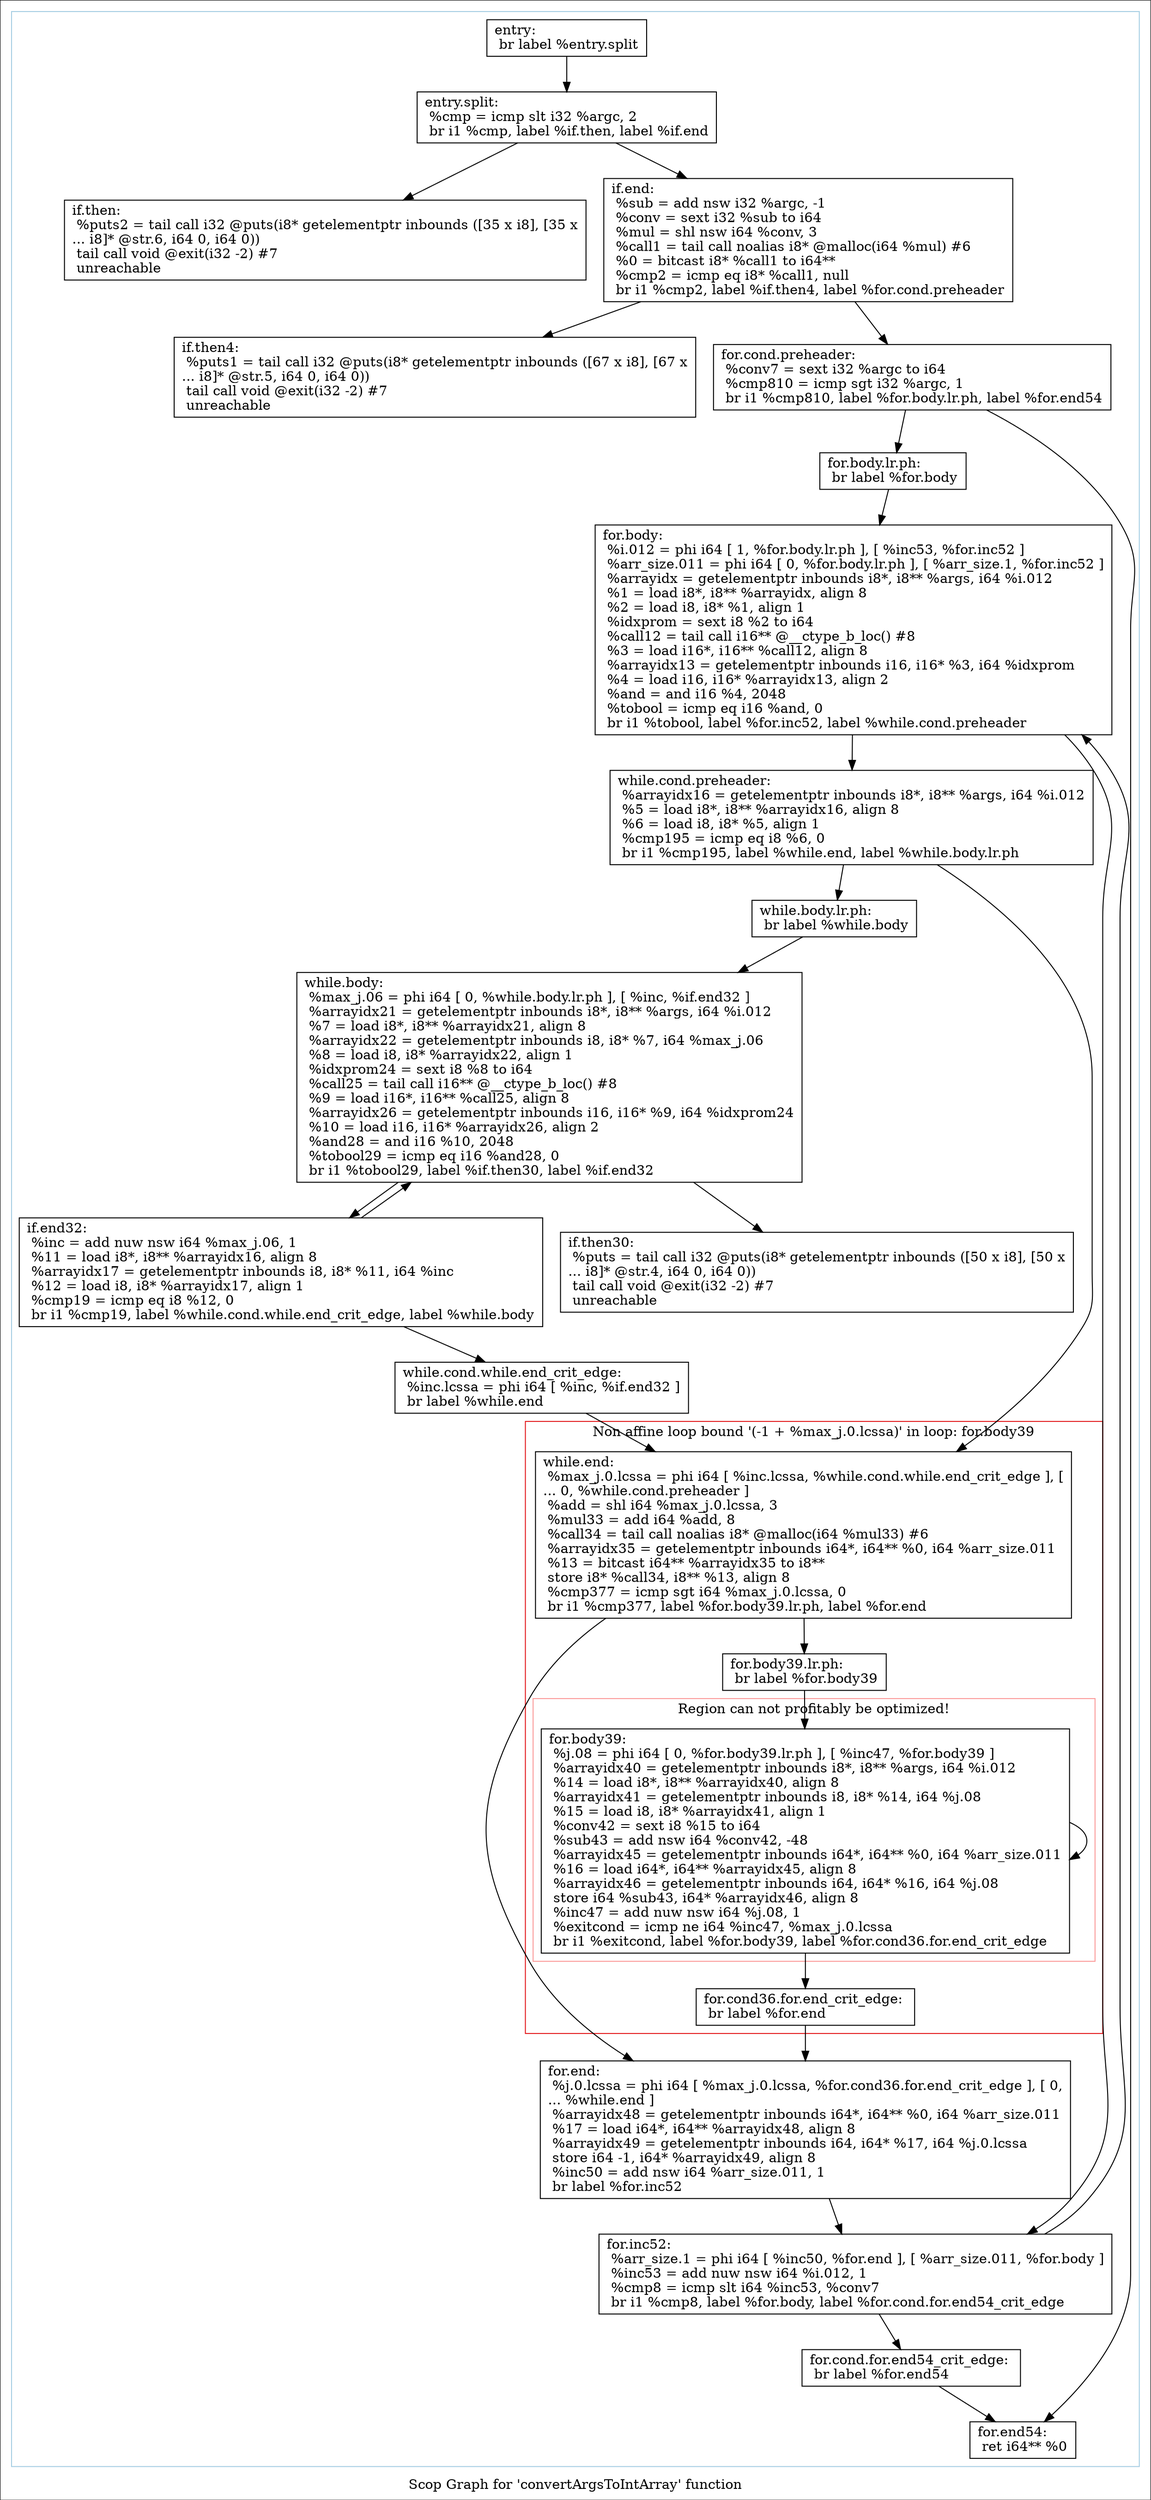 digraph "Scop Graph for 'convertArgsToIntArray' function" {
	label="Scop Graph for 'convertArgsToIntArray' function";

	Node0x60c2d80 [shape=record,label="{entry:\l  br label %entry.split\l}"];
	Node0x60c2d80 -> Node0x609e540;
	Node0x609e540 [shape=record,label="{entry.split:                                      \l  %cmp = icmp slt i32 %argc, 2\l  br i1 %cmp, label %if.then, label %if.end\l}"];
	Node0x609e540 -> Node0x60c0980;
	Node0x609e540 -> Node0x60c3620;
	Node0x60c0980 [shape=record,label="{if.then:                                          \l  %puts2 = tail call i32 @puts(i8* getelementptr inbounds ([35 x i8], [35 x\l... i8]* @str.6, i64 0, i64 0))\l  tail call void @exit(i32 -2) #7\l  unreachable\l}"];
	Node0x60c3620 [shape=record,label="{if.end:                                           \l  %sub = add nsw i32 %argc, -1\l  %conv = sext i32 %sub to i64\l  %mul = shl nsw i64 %conv, 3\l  %call1 = tail call noalias i8* @malloc(i64 %mul) #6\l  %0 = bitcast i8* %call1 to i64**\l  %cmp2 = icmp eq i8* %call1, null\l  br i1 %cmp2, label %if.then4, label %for.cond.preheader\l}"];
	Node0x60c3620 -> Node0x60b9540;
	Node0x60c3620 -> Node0x60ab250;
	Node0x60b9540 [shape=record,label="{if.then4:                                         \l  %puts1 = tail call i32 @puts(i8* getelementptr inbounds ([67 x i8], [67 x\l... i8]* @str.5, i64 0, i64 0))\l  tail call void @exit(i32 -2) #7\l  unreachable\l}"];
	Node0x60ab250 [shape=record,label="{for.cond.preheader:                               \l  %conv7 = sext i32 %argc to i64\l  %cmp810 = icmp sgt i32 %argc, 1\l  br i1 %cmp810, label %for.body.lr.ph, label %for.end54\l}"];
	Node0x60ab250 -> Node0x609e1f0;
	Node0x60ab250 -> Node0x60a6130;
	Node0x609e1f0 [shape=record,label="{for.body.lr.ph:                                   \l  br label %for.body\l}"];
	Node0x609e1f0 -> Node0x60c68a0;
	Node0x60c68a0 [shape=record,label="{for.body:                                         \l  %i.012 = phi i64 [ 1, %for.body.lr.ph ], [ %inc53, %for.inc52 ]\l  %arr_size.011 = phi i64 [ 0, %for.body.lr.ph ], [ %arr_size.1, %for.inc52 ]\l  %arrayidx = getelementptr inbounds i8*, i8** %args, i64 %i.012\l  %1 = load i8*, i8** %arrayidx, align 8\l  %2 = load i8, i8* %1, align 1\l  %idxprom = sext i8 %2 to i64\l  %call12 = tail call i16** @__ctype_b_loc() #8\l  %3 = load i16*, i16** %call12, align 8\l  %arrayidx13 = getelementptr inbounds i16, i16* %3, i64 %idxprom\l  %4 = load i16, i16* %arrayidx13, align 2\l  %and = and i16 %4, 2048\l  %tobool = icmp eq i16 %and, 0\l  br i1 %tobool, label %for.inc52, label %while.cond.preheader\l}"];
	Node0x60c68a0 -> Node0x609ba40;
	Node0x60c68a0 -> Node0x60af4b0;
	Node0x609ba40 [shape=record,label="{for.inc52:                                        \l  %arr_size.1 = phi i64 [ %inc50, %for.end ], [ %arr_size.011, %for.body ]\l  %inc53 = add nuw nsw i64 %i.012, 1\l  %cmp8 = icmp slt i64 %inc53, %conv7\l  br i1 %cmp8, label %for.body, label %for.cond.for.end54_crit_edge\l}"];
	Node0x609ba40 -> Node0x60c68a0;
	Node0x609ba40 -> Node0x60c63e0;
	Node0x60c63e0 [shape=record,label="{for.cond.for.end54_crit_edge:                     \l  br label %for.end54\l}"];
	Node0x60c63e0 -> Node0x60a6130;
	Node0x60a6130 [shape=record,label="{for.end54:                                        \l  ret i64** %0\l}"];
	Node0x60af4b0 [shape=record,label="{while.cond.preheader:                             \l  %arrayidx16 = getelementptr inbounds i8*, i8** %args, i64 %i.012\l  %5 = load i8*, i8** %arrayidx16, align 8\l  %6 = load i8, i8* %5, align 1\l  %cmp195 = icmp eq i8 %6, 0\l  br i1 %cmp195, label %while.end, label %while.body.lr.ph\l}"];
	Node0x60af4b0 -> Node0x6095be0;
	Node0x60af4b0 -> Node0x60c4700;
	Node0x6095be0 [shape=record,label="{while.end:                                        \l  %max_j.0.lcssa = phi i64 [ %inc.lcssa, %while.cond.while.end_crit_edge ], [\l... 0, %while.cond.preheader ]\l  %add = shl i64 %max_j.0.lcssa, 3\l  %mul33 = add i64 %add, 8\l  %call34 = tail call noalias i8* @malloc(i64 %mul33) #6\l  %arrayidx35 = getelementptr inbounds i64*, i64** %0, i64 %arr_size.011\l  %13 = bitcast i64** %arrayidx35 to i8**\l  store i8* %call34, i8** %13, align 8\l  %cmp377 = icmp sgt i64 %max_j.0.lcssa, 0\l  br i1 %cmp377, label %for.body39.lr.ph, label %for.end\l}"];
	Node0x6095be0 -> Node0x60bbbe0;
	Node0x6095be0 -> Node0x60b3b60;
	Node0x60bbbe0 [shape=record,label="{for.body39.lr.ph:                                 \l  br label %for.body39\l}"];
	Node0x60bbbe0 -> Node0x60988a0;
	Node0x60988a0 [shape=record,label="{for.body39:                                       \l  %j.08 = phi i64 [ 0, %for.body39.lr.ph ], [ %inc47, %for.body39 ]\l  %arrayidx40 = getelementptr inbounds i8*, i8** %args, i64 %i.012\l  %14 = load i8*, i8** %arrayidx40, align 8\l  %arrayidx41 = getelementptr inbounds i8, i8* %14, i64 %j.08\l  %15 = load i8, i8* %arrayidx41, align 1\l  %conv42 = sext i8 %15 to i64\l  %sub43 = add nsw i64 %conv42, -48\l  %arrayidx45 = getelementptr inbounds i64*, i64** %0, i64 %arr_size.011\l  %16 = load i64*, i64** %arrayidx45, align 8\l  %arrayidx46 = getelementptr inbounds i64, i64* %16, i64 %j.08\l  store i64 %sub43, i64* %arrayidx46, align 8\l  %inc47 = add nuw nsw i64 %j.08, 1\l  %exitcond = icmp ne i64 %inc47, %max_j.0.lcssa\l  br i1 %exitcond, label %for.body39, label %for.cond36.for.end_crit_edge\l}"];
	Node0x60988a0 -> Node0x60988a0[constraint=false];
	Node0x60988a0 -> Node0x60d2020;
	Node0x60d2020 [shape=record,label="{for.cond36.for.end_crit_edge:                     \l  br label %for.end\l}"];
	Node0x60d2020 -> Node0x60b3b60;
	Node0x60b3b60 [shape=record,label="{for.end:                                          \l  %j.0.lcssa = phi i64 [ %max_j.0.lcssa, %for.cond36.for.end_crit_edge ], [ 0,\l... %while.end ]\l  %arrayidx48 = getelementptr inbounds i64*, i64** %0, i64 %arr_size.011\l  %17 = load i64*, i64** %arrayidx48, align 8\l  %arrayidx49 = getelementptr inbounds i64, i64* %17, i64 %j.0.lcssa\l  store i64 -1, i64* %arrayidx49, align 8\l  %inc50 = add nsw i64 %arr_size.011, 1\l  br label %for.inc52\l}"];
	Node0x60b3b60 -> Node0x609ba40;
	Node0x60c4700 [shape=record,label="{while.body.lr.ph:                                 \l  br label %while.body\l}"];
	Node0x60c4700 -> Node0x60c0710;
	Node0x60c0710 [shape=record,label="{while.body:                                       \l  %max_j.06 = phi i64 [ 0, %while.body.lr.ph ], [ %inc, %if.end32 ]\l  %arrayidx21 = getelementptr inbounds i8*, i8** %args, i64 %i.012\l  %7 = load i8*, i8** %arrayidx21, align 8\l  %arrayidx22 = getelementptr inbounds i8, i8* %7, i64 %max_j.06\l  %8 = load i8, i8* %arrayidx22, align 1\l  %idxprom24 = sext i8 %8 to i64\l  %call25 = tail call i16** @__ctype_b_loc() #8\l  %9 = load i16*, i16** %call25, align 8\l  %arrayidx26 = getelementptr inbounds i16, i16* %9, i64 %idxprom24\l  %10 = load i16, i16* %arrayidx26, align 2\l  %and28 = and i16 %10, 2048\l  %tobool29 = icmp eq i16 %and28, 0\l  br i1 %tobool29, label %if.then30, label %if.end32\l}"];
	Node0x60c0710 -> Node0x60ce930;
	Node0x60c0710 -> Node0x609b100;
	Node0x60ce930 [shape=record,label="{if.then30:                                        \l  %puts = tail call i32 @puts(i8* getelementptr inbounds ([50 x i8], [50 x\l... i8]* @str.4, i64 0, i64 0))\l  tail call void @exit(i32 -2) #7\l  unreachable\l}"];
	Node0x609b100 [shape=record,label="{if.end32:                                         \l  %inc = add nuw nsw i64 %max_j.06, 1\l  %11 = load i8*, i8** %arrayidx16, align 8\l  %arrayidx17 = getelementptr inbounds i8, i8* %11, i64 %inc\l  %12 = load i8, i8* %arrayidx17, align 1\l  %cmp19 = icmp eq i8 %12, 0\l  br i1 %cmp19, label %while.cond.while.end_crit_edge, label %while.body\l}"];
	Node0x609b100 -> Node0x60b7ad0;
	Node0x609b100 -> Node0x60c0710;
	Node0x60b7ad0 [shape=record,label="{while.cond.while.end_crit_edge:                   \l  %inc.lcssa = phi i64 [ %inc, %if.end32 ]\l  br label %while.end\l}"];
	Node0x60b7ad0 -> Node0x6095be0;
	colorscheme = "paired12"
        subgraph cluster_0x60ee280 {
          label = "";
          style = solid;
          color = 1
          subgraph cluster_0x6101c20 {
            label = "Non affine loop bound '(-1 + %max_j.0.lcssa)' in loop: for.body39";
            style = solid;
            color = 6
            subgraph cluster_0x6101ba0 {
              label = "Region can not profitably be optimized!";
              style = solid;
              color = 5
              Node0x60988a0;
            }
            Node0x6095be0;
            Node0x60bbbe0;
            Node0x60d2020;
          }
          Node0x60c2d80;
          Node0x609e540;
          Node0x60c0980;
          Node0x60c3620;
          Node0x60b9540;
          Node0x60ab250;
          Node0x609e1f0;
          Node0x60c68a0;
          Node0x609ba40;
          Node0x60c63e0;
          Node0x60a6130;
          Node0x60af4b0;
          Node0x60b3b60;
          Node0x60c4700;
          Node0x60c0710;
          Node0x60ce930;
          Node0x609b100;
          Node0x60b7ad0;
        }
}
